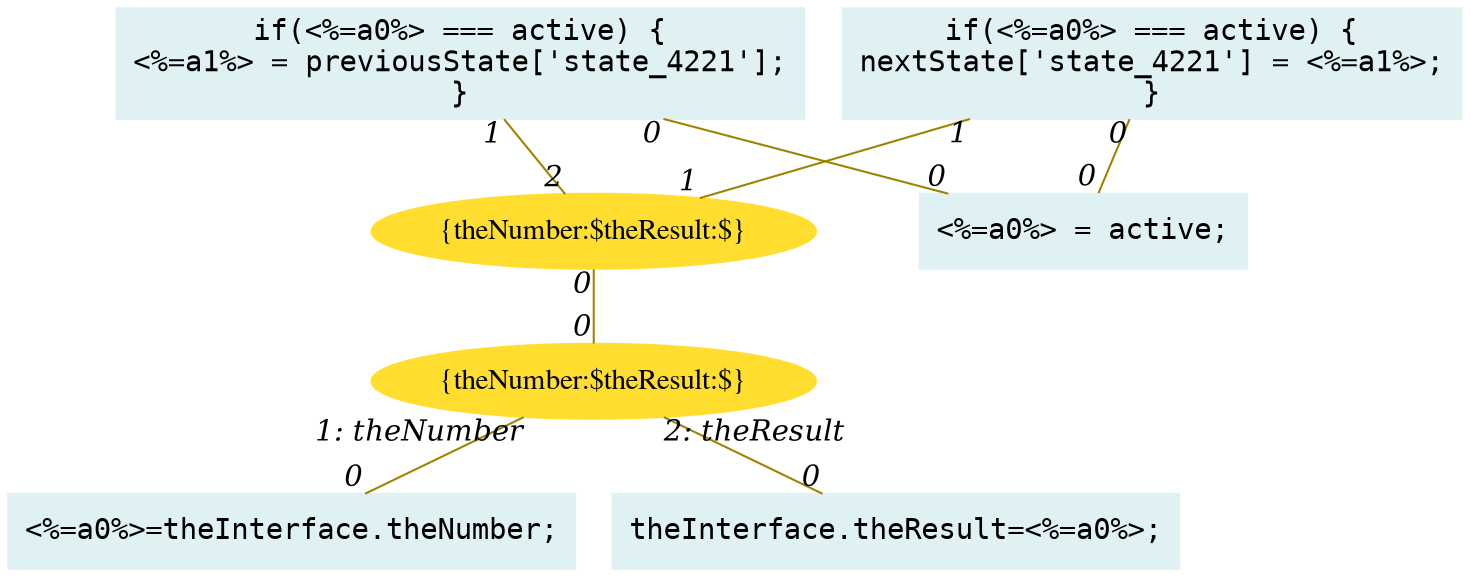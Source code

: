 digraph g{node_4185 [shape="box", style="filled", color="#dff1f2", fontname="Courier", label="<%=a0%>=theInterface.theNumber;
" ]
node_4187 [shape="box", style="filled", color="#dff1f2", fontname="Courier", label="theInterface.theResult=<%=a0%>;
" ]
node_4189 [shape="ellipse", style="filled", color="#ffde2f", fontname="Times", label="{theNumber:$theResult:$}" ]
node_4210 [shape="ellipse", style="filled", color="#ffde2f", fontname="Times", label="{theNumber:$theResult:$}" ]
node_4218 [shape="box", style="filled", color="#dff1f2", fontname="Courier", label="<%=a0%> = active;
" ]
node_4222 [shape="box", style="filled", color="#dff1f2", fontname="Courier", label="if(<%=a0%> === active) {
<%=a1%> = previousState['state_4221'];
}
" ]
node_4225 [shape="box", style="filled", color="#dff1f2", fontname="Courier", label="if(<%=a0%> === active) {
nextState['state_4221'] = <%=a1%>;
}
" ]
node_4189 -> node_4185 [dir=none, arrowHead=none, fontname="Times-Italic", arrowsize=1, color="#9d8400", label="",  headlabel="0", taillabel="1: theNumber" ]
node_4189 -> node_4187 [dir=none, arrowHead=none, fontname="Times-Italic", arrowsize=1, color="#9d8400", label="",  headlabel="0", taillabel="2: theResult" ]
node_4210 -> node_4189 [dir=none, arrowHead=none, fontname="Times-Italic", arrowsize=1, color="#9d8400", label="",  headlabel="0", taillabel="0" ]
node_4222 -> node_4218 [dir=none, arrowHead=none, fontname="Times-Italic", arrowsize=1, color="#9d8400", label="",  headlabel="0", taillabel="0" ]
node_4222 -> node_4210 [dir=none, arrowHead=none, fontname="Times-Italic", arrowsize=1, color="#9d8400", label="",  headlabel="2", taillabel="1" ]
node_4225 -> node_4218 [dir=none, arrowHead=none, fontname="Times-Italic", arrowsize=1, color="#9d8400", label="",  headlabel="0", taillabel="0" ]
node_4225 -> node_4210 [dir=none, arrowHead=none, fontname="Times-Italic", arrowsize=1, color="#9d8400", label="",  headlabel="1", taillabel="1" ]
}